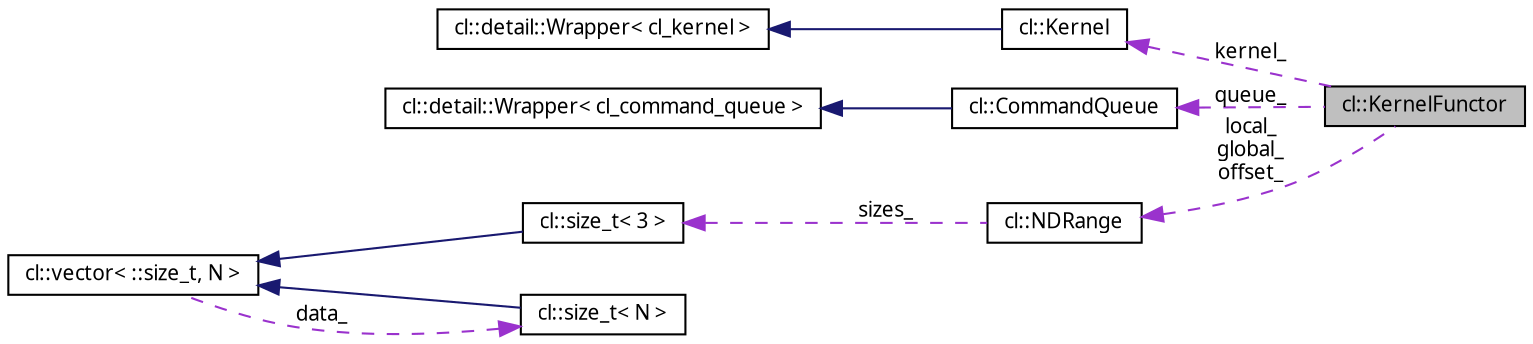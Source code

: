 digraph G
{
  edge [fontname="FreeSans.ttf",fontsize="10",labelfontname="FreeSans.ttf",labelfontsize="10"];
  node [fontname="FreeSans.ttf",fontsize="10",shape=record];
  rankdir=LR;
  Node1 [label="cl::KernelFunctor",height=0.2,width=0.4,color="black", fillcolor="grey75", style="filled" fontcolor="black"];
  Node2 -> Node1 [dir=back,color="darkorchid3",fontsize="10",style="dashed",label="kernel_",fontname="FreeSans.ttf"];
  Node2 [label="cl::Kernel",height=0.2,width=0.4,color="black", fillcolor="white", style="filled",URL="$classcl_1_1_kernel.html",tooltip="Kernel interface that implements cl_kernel."];
  Node3 -> Node2 [dir=back,color="midnightblue",fontsize="10",style="solid",fontname="FreeSans.ttf"];
  Node3 [label="cl::detail::Wrapper\< cl_kernel \>",height=0.2,width=0.4,color="black", fillcolor="white", style="filled",URL="$classcl_1_1detail_1_1_wrapper.html"];
  Node4 -> Node1 [dir=back,color="darkorchid3",fontsize="10",style="dashed",label="queue_",fontname="FreeSans.ttf"];
  Node4 [label="cl::CommandQueue",height=0.2,width=0.4,color="black", fillcolor="white", style="filled",URL="$classcl_1_1_command_queue.html",tooltip="CommandQueue interface for cl_command_queue."];
  Node5 -> Node4 [dir=back,color="midnightblue",fontsize="10",style="solid",fontname="FreeSans.ttf"];
  Node5 [label="cl::detail::Wrapper\< cl_command_queue \>",height=0.2,width=0.4,color="black", fillcolor="white", style="filled",URL="$classcl_1_1detail_1_1_wrapper.html"];
  Node6 -> Node1 [dir=back,color="darkorchid3",fontsize="10",style="dashed",label="local_\nglobal_\noffset_",fontname="FreeSans.ttf"];
  Node6 [label="cl::NDRange",height=0.2,width=0.4,color="black", fillcolor="white", style="filled",URL="$classcl_1_1_n_d_range.html",tooltip="NDRange interface."];
  Node7 -> Node6 [dir=back,color="darkorchid3",fontsize="10",style="dashed",label="sizes_",fontname="FreeSans.ttf"];
  Node7 [label="cl::size_t\< 3 \>",height=0.2,width=0.4,color="black", fillcolor="white", style="filled",URL="$structcl_1_1size__t.html"];
  Node8 -> Node7 [dir=back,color="midnightblue",fontsize="10",style="solid",fontname="FreeSans.ttf"];
  Node8 [label="cl::vector\< ::size_t, N \>",height=0.2,width=0.4,color="black", fillcolor="white", style="filled",URL="$classcl_1_1vector.html"];
  Node9 -> Node8 [dir=back,color="darkorchid3",fontsize="10",style="dashed",label="data_",fontname="FreeSans.ttf"];
  Node9 [label="cl::size_t\< N \>",height=0.2,width=0.4,color="black", fillcolor="white", style="filled",URL="$structcl_1_1size__t.html",tooltip="size_t class used to interface between C++ and OpenCL C calls that require arrays of size_t values..."];
  Node8 -> Node9 [dir=back,color="midnightblue",fontsize="10",style="solid",fontname="FreeSans.ttf"];
}
